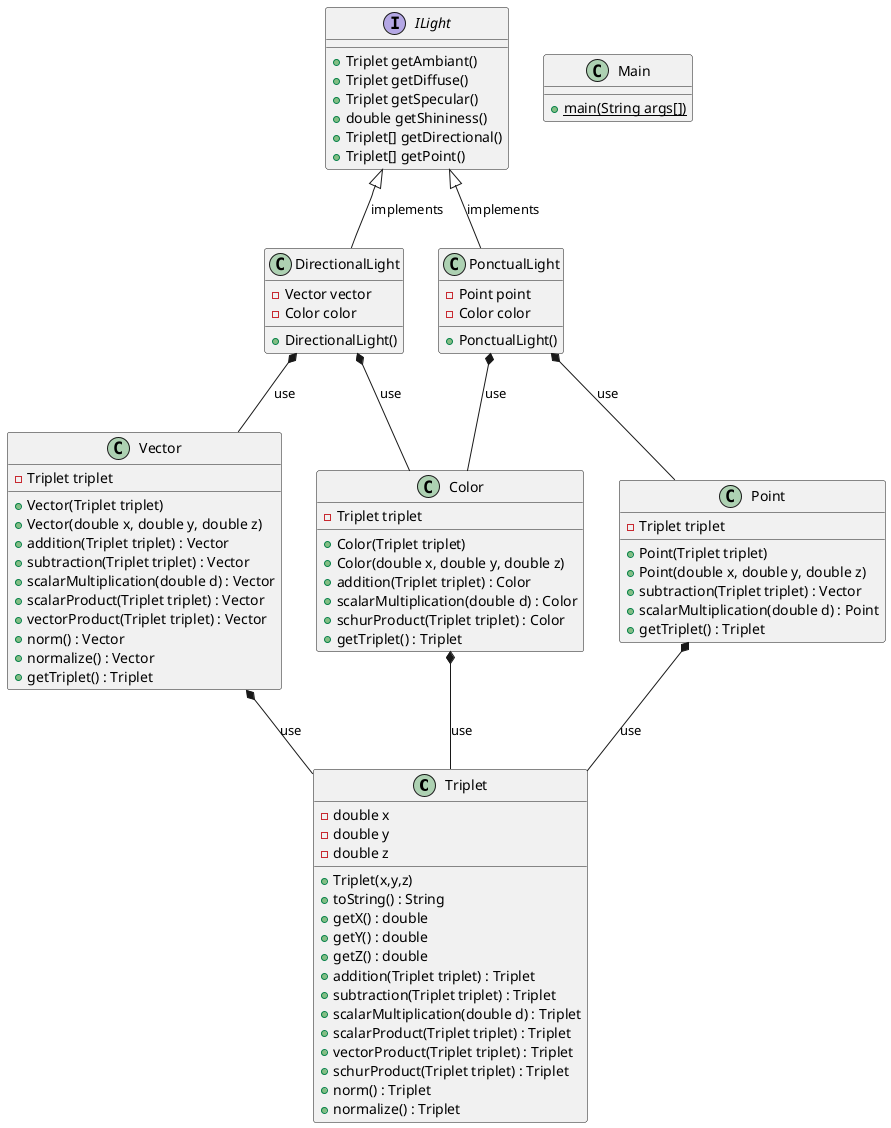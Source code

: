 @startuml

class Triplet
class Vector
class Point
class Color
class Main
interface ILight
class DirectionalLight
class PonctualLight

Vector *-- Triplet : use
Color *-- Triplet : use
Point *-- Triplet : use

ILight <|-- DirectionalLight : implements
ILight <|-- PonctualLight : implements
DirectionalLight *-- Color : use
DirectionalLight *-- Vector : use

PonctualLight *-- Color : use
PonctualLight *-- Point : use

class Triplet {
-double x
-double y
-double z

+Triplet(x,y,z)
+toString() : String
+getX() : double
+getY() : double
+getZ() : double
+addition(Triplet triplet) : Triplet
+subtraction(Triplet triplet) : Triplet
+scalarMultiplication(double d) : Triplet
+scalarProduct(Triplet triplet) : Triplet
+vectorProduct(Triplet triplet) : Triplet
+schurProduct(Triplet triplet) : Triplet
+norm() : Triplet
+normalize() : Triplet
}

class Vector{
-Triplet triplet
+Vector(Triplet triplet)
+Vector(double x, double y, double z)
+addition(Triplet triplet) : Vector
+subtraction(Triplet triplet) : Vector
+scalarMultiplication(double d) : Vector
+scalarProduct(Triplet triplet) : Vector
+vectorProduct(Triplet triplet) : Vector
+norm() : Vector
+normalize() : Vector
+ getTriplet() : Triplet
}

class Point{
- Triplet triplet
+Point(Triplet triplet)
+Point(double x, double y, double z)
+subtraction(Triplet triplet) : Vector
+scalarMultiplication(double d) : Point
+ getTriplet() : Triplet
}

class Color{
- Triplet triplet
+Color(Triplet triplet)
+Color(double x, double y, double z)
+ addition(Triplet triplet) : Color
+ scalarMultiplication(double d) : Color
+ schurProduct(Triplet triplet) : Color
+ getTriplet() : Triplet
}

interface ILight {
+ Triplet getAmbiant()
+ Triplet getDiffuse()
+ Triplet getSpecular()
+ double getShininess()
+ Triplet[] getDirectional()
+ Triplet[] getPoint()
}

class PonctualLight{
- Point point
- Color color
+ PonctualLight()
}

class DirectionalLight{
- Vector vector
- Color color
+ DirectionalLight()
}


class Main{
+ {static} main(String args[])
}
@enduml